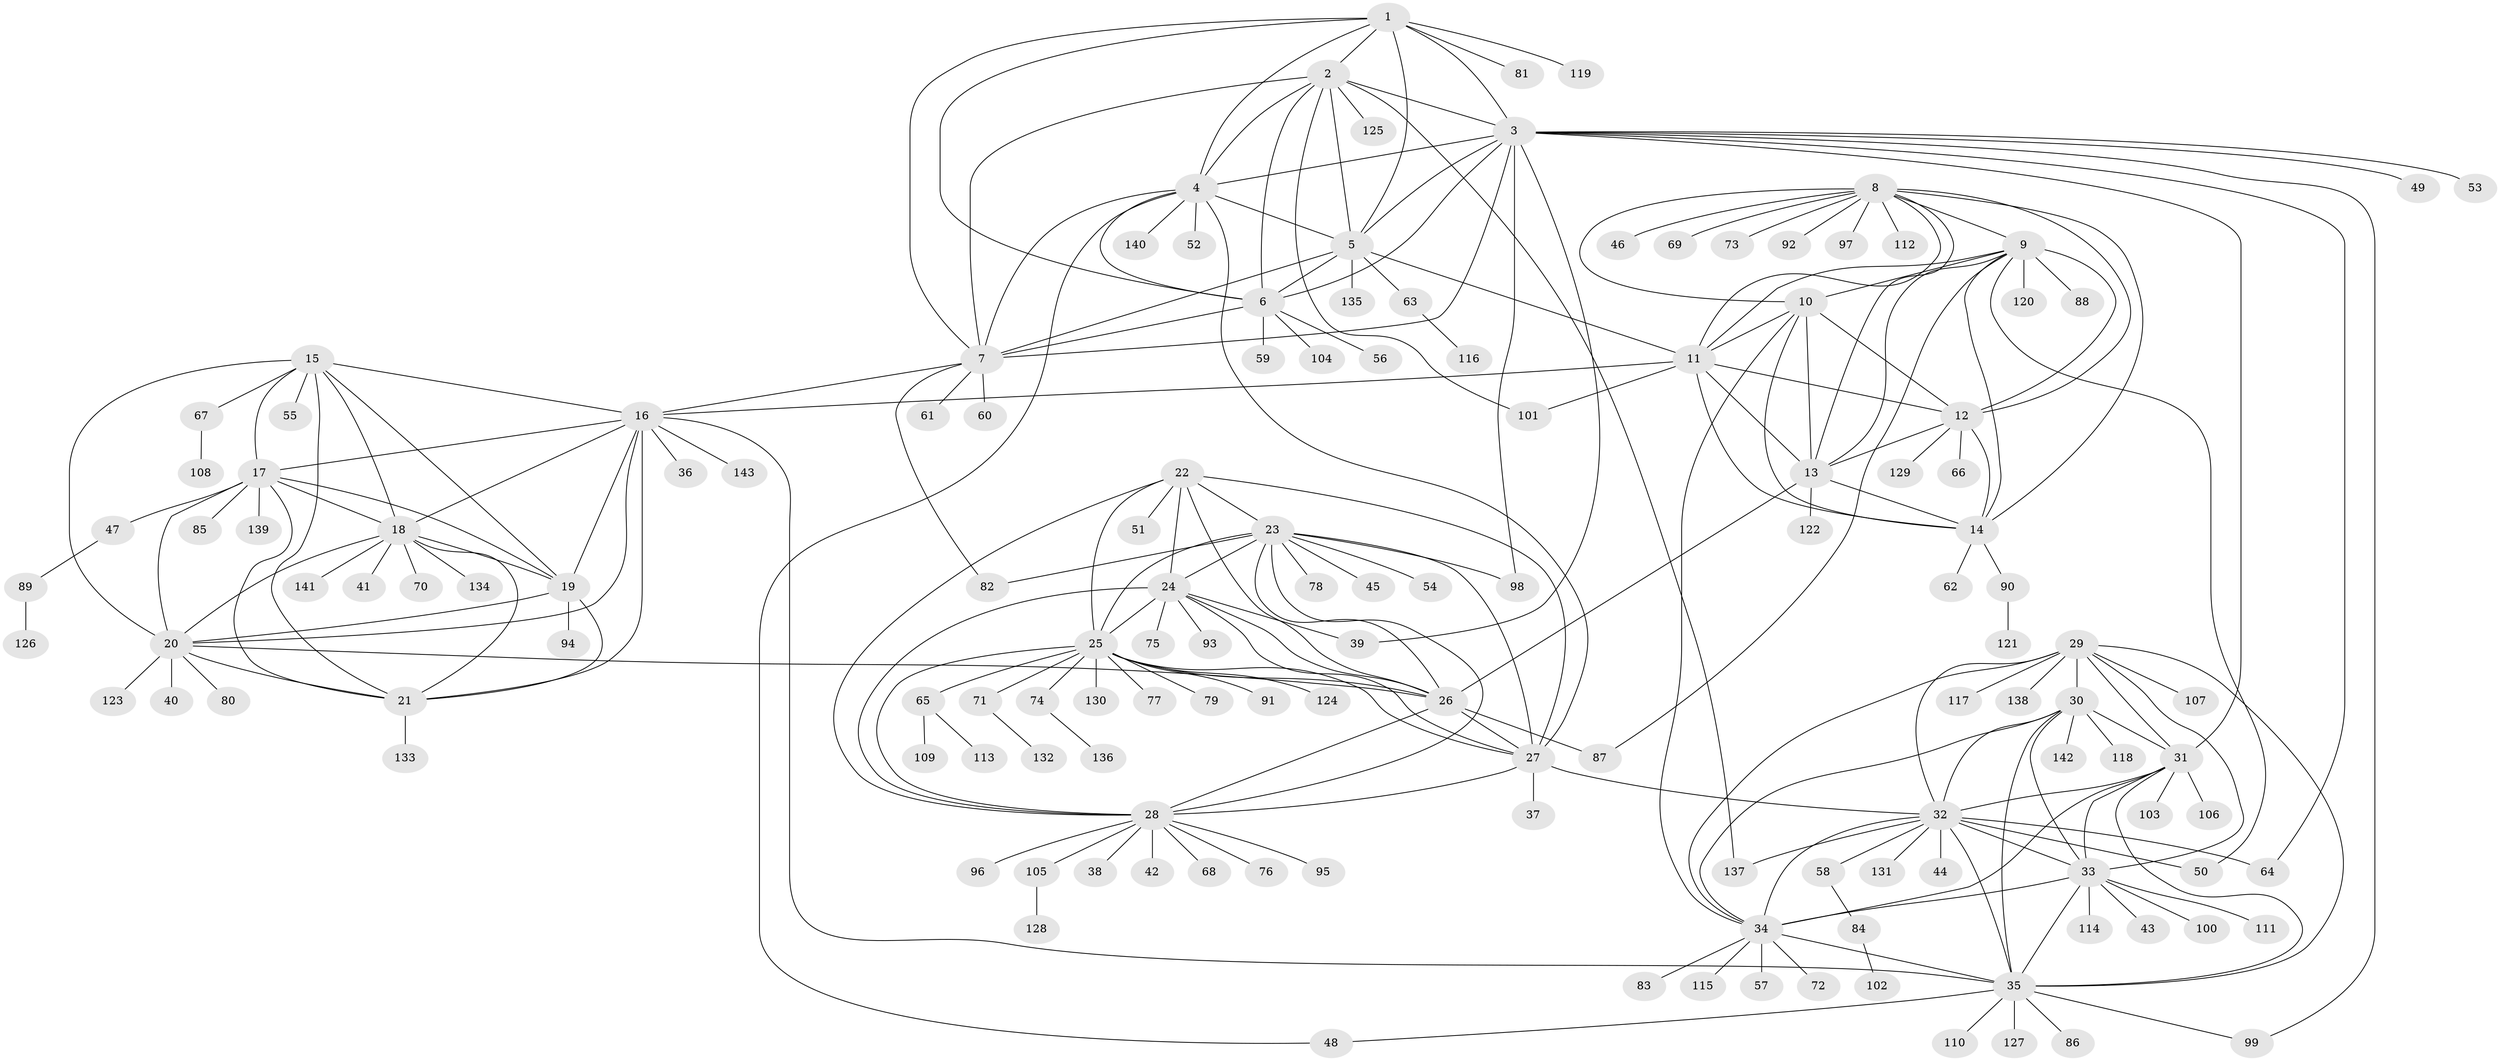 // Generated by graph-tools (version 1.1) at 2025/11/02/27/25 16:11:33]
// undirected, 143 vertices, 233 edges
graph export_dot {
graph [start="1"]
  node [color=gray90,style=filled];
  1;
  2;
  3;
  4;
  5;
  6;
  7;
  8;
  9;
  10;
  11;
  12;
  13;
  14;
  15;
  16;
  17;
  18;
  19;
  20;
  21;
  22;
  23;
  24;
  25;
  26;
  27;
  28;
  29;
  30;
  31;
  32;
  33;
  34;
  35;
  36;
  37;
  38;
  39;
  40;
  41;
  42;
  43;
  44;
  45;
  46;
  47;
  48;
  49;
  50;
  51;
  52;
  53;
  54;
  55;
  56;
  57;
  58;
  59;
  60;
  61;
  62;
  63;
  64;
  65;
  66;
  67;
  68;
  69;
  70;
  71;
  72;
  73;
  74;
  75;
  76;
  77;
  78;
  79;
  80;
  81;
  82;
  83;
  84;
  85;
  86;
  87;
  88;
  89;
  90;
  91;
  92;
  93;
  94;
  95;
  96;
  97;
  98;
  99;
  100;
  101;
  102;
  103;
  104;
  105;
  106;
  107;
  108;
  109;
  110;
  111;
  112;
  113;
  114;
  115;
  116;
  117;
  118;
  119;
  120;
  121;
  122;
  123;
  124;
  125;
  126;
  127;
  128;
  129;
  130;
  131;
  132;
  133;
  134;
  135;
  136;
  137;
  138;
  139;
  140;
  141;
  142;
  143;
  1 -- 2;
  1 -- 3;
  1 -- 4;
  1 -- 5;
  1 -- 6;
  1 -- 7;
  1 -- 81;
  1 -- 119;
  2 -- 3;
  2 -- 4;
  2 -- 5;
  2 -- 6;
  2 -- 7;
  2 -- 101;
  2 -- 125;
  2 -- 137;
  3 -- 4;
  3 -- 5;
  3 -- 6;
  3 -- 7;
  3 -- 31;
  3 -- 39;
  3 -- 49;
  3 -- 53;
  3 -- 64;
  3 -- 98;
  3 -- 99;
  4 -- 5;
  4 -- 6;
  4 -- 7;
  4 -- 27;
  4 -- 48;
  4 -- 52;
  4 -- 140;
  5 -- 6;
  5 -- 7;
  5 -- 11;
  5 -- 63;
  5 -- 135;
  6 -- 7;
  6 -- 56;
  6 -- 59;
  6 -- 104;
  7 -- 16;
  7 -- 60;
  7 -- 61;
  7 -- 82;
  8 -- 9;
  8 -- 10;
  8 -- 11;
  8 -- 12;
  8 -- 13;
  8 -- 14;
  8 -- 46;
  8 -- 69;
  8 -- 73;
  8 -- 92;
  8 -- 97;
  8 -- 112;
  9 -- 10;
  9 -- 11;
  9 -- 12;
  9 -- 13;
  9 -- 14;
  9 -- 50;
  9 -- 87;
  9 -- 88;
  9 -- 120;
  10 -- 11;
  10 -- 12;
  10 -- 13;
  10 -- 14;
  10 -- 34;
  11 -- 12;
  11 -- 13;
  11 -- 14;
  11 -- 16;
  11 -- 101;
  12 -- 13;
  12 -- 14;
  12 -- 66;
  12 -- 129;
  13 -- 14;
  13 -- 26;
  13 -- 122;
  14 -- 62;
  14 -- 90;
  15 -- 16;
  15 -- 17;
  15 -- 18;
  15 -- 19;
  15 -- 20;
  15 -- 21;
  15 -- 55;
  15 -- 67;
  16 -- 17;
  16 -- 18;
  16 -- 19;
  16 -- 20;
  16 -- 21;
  16 -- 35;
  16 -- 36;
  16 -- 143;
  17 -- 18;
  17 -- 19;
  17 -- 20;
  17 -- 21;
  17 -- 47;
  17 -- 85;
  17 -- 139;
  18 -- 19;
  18 -- 20;
  18 -- 21;
  18 -- 41;
  18 -- 70;
  18 -- 134;
  18 -- 141;
  19 -- 20;
  19 -- 21;
  19 -- 94;
  20 -- 21;
  20 -- 26;
  20 -- 40;
  20 -- 80;
  20 -- 123;
  21 -- 133;
  22 -- 23;
  22 -- 24;
  22 -- 25;
  22 -- 26;
  22 -- 27;
  22 -- 28;
  22 -- 51;
  23 -- 24;
  23 -- 25;
  23 -- 26;
  23 -- 27;
  23 -- 28;
  23 -- 45;
  23 -- 54;
  23 -- 78;
  23 -- 82;
  23 -- 98;
  24 -- 25;
  24 -- 26;
  24 -- 27;
  24 -- 28;
  24 -- 39;
  24 -- 75;
  24 -- 93;
  25 -- 26;
  25 -- 27;
  25 -- 28;
  25 -- 65;
  25 -- 71;
  25 -- 74;
  25 -- 77;
  25 -- 79;
  25 -- 91;
  25 -- 124;
  25 -- 130;
  26 -- 27;
  26 -- 28;
  26 -- 87;
  27 -- 28;
  27 -- 32;
  27 -- 37;
  28 -- 38;
  28 -- 42;
  28 -- 68;
  28 -- 76;
  28 -- 95;
  28 -- 96;
  28 -- 105;
  29 -- 30;
  29 -- 31;
  29 -- 32;
  29 -- 33;
  29 -- 34;
  29 -- 35;
  29 -- 107;
  29 -- 117;
  29 -- 138;
  30 -- 31;
  30 -- 32;
  30 -- 33;
  30 -- 34;
  30 -- 35;
  30 -- 118;
  30 -- 142;
  31 -- 32;
  31 -- 33;
  31 -- 34;
  31 -- 35;
  31 -- 103;
  31 -- 106;
  32 -- 33;
  32 -- 34;
  32 -- 35;
  32 -- 44;
  32 -- 50;
  32 -- 58;
  32 -- 64;
  32 -- 131;
  32 -- 137;
  33 -- 34;
  33 -- 35;
  33 -- 43;
  33 -- 100;
  33 -- 111;
  33 -- 114;
  34 -- 35;
  34 -- 57;
  34 -- 72;
  34 -- 83;
  34 -- 115;
  35 -- 48;
  35 -- 86;
  35 -- 99;
  35 -- 110;
  35 -- 127;
  47 -- 89;
  58 -- 84;
  63 -- 116;
  65 -- 109;
  65 -- 113;
  67 -- 108;
  71 -- 132;
  74 -- 136;
  84 -- 102;
  89 -- 126;
  90 -- 121;
  105 -- 128;
}

